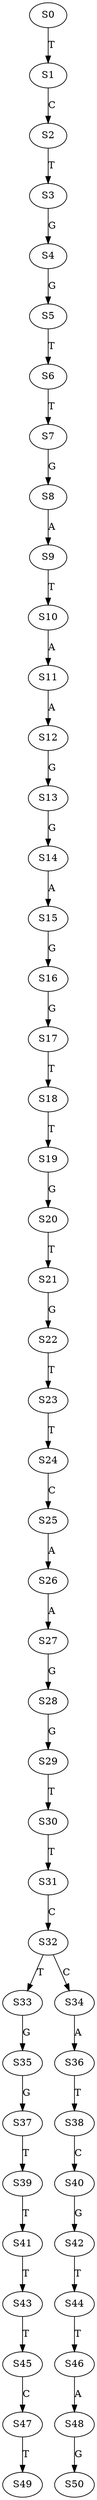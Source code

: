 strict digraph  {
	S0 -> S1 [ label = T ];
	S1 -> S2 [ label = C ];
	S2 -> S3 [ label = T ];
	S3 -> S4 [ label = G ];
	S4 -> S5 [ label = G ];
	S5 -> S6 [ label = T ];
	S6 -> S7 [ label = T ];
	S7 -> S8 [ label = G ];
	S8 -> S9 [ label = A ];
	S9 -> S10 [ label = T ];
	S10 -> S11 [ label = A ];
	S11 -> S12 [ label = A ];
	S12 -> S13 [ label = G ];
	S13 -> S14 [ label = G ];
	S14 -> S15 [ label = A ];
	S15 -> S16 [ label = G ];
	S16 -> S17 [ label = G ];
	S17 -> S18 [ label = T ];
	S18 -> S19 [ label = T ];
	S19 -> S20 [ label = G ];
	S20 -> S21 [ label = T ];
	S21 -> S22 [ label = G ];
	S22 -> S23 [ label = T ];
	S23 -> S24 [ label = T ];
	S24 -> S25 [ label = C ];
	S25 -> S26 [ label = A ];
	S26 -> S27 [ label = A ];
	S27 -> S28 [ label = G ];
	S28 -> S29 [ label = G ];
	S29 -> S30 [ label = T ];
	S30 -> S31 [ label = T ];
	S31 -> S32 [ label = C ];
	S32 -> S33 [ label = T ];
	S32 -> S34 [ label = C ];
	S33 -> S35 [ label = G ];
	S34 -> S36 [ label = A ];
	S35 -> S37 [ label = G ];
	S36 -> S38 [ label = T ];
	S37 -> S39 [ label = T ];
	S38 -> S40 [ label = C ];
	S39 -> S41 [ label = T ];
	S40 -> S42 [ label = G ];
	S41 -> S43 [ label = T ];
	S42 -> S44 [ label = T ];
	S43 -> S45 [ label = T ];
	S44 -> S46 [ label = T ];
	S45 -> S47 [ label = C ];
	S46 -> S48 [ label = A ];
	S47 -> S49 [ label = T ];
	S48 -> S50 [ label = G ];
}
